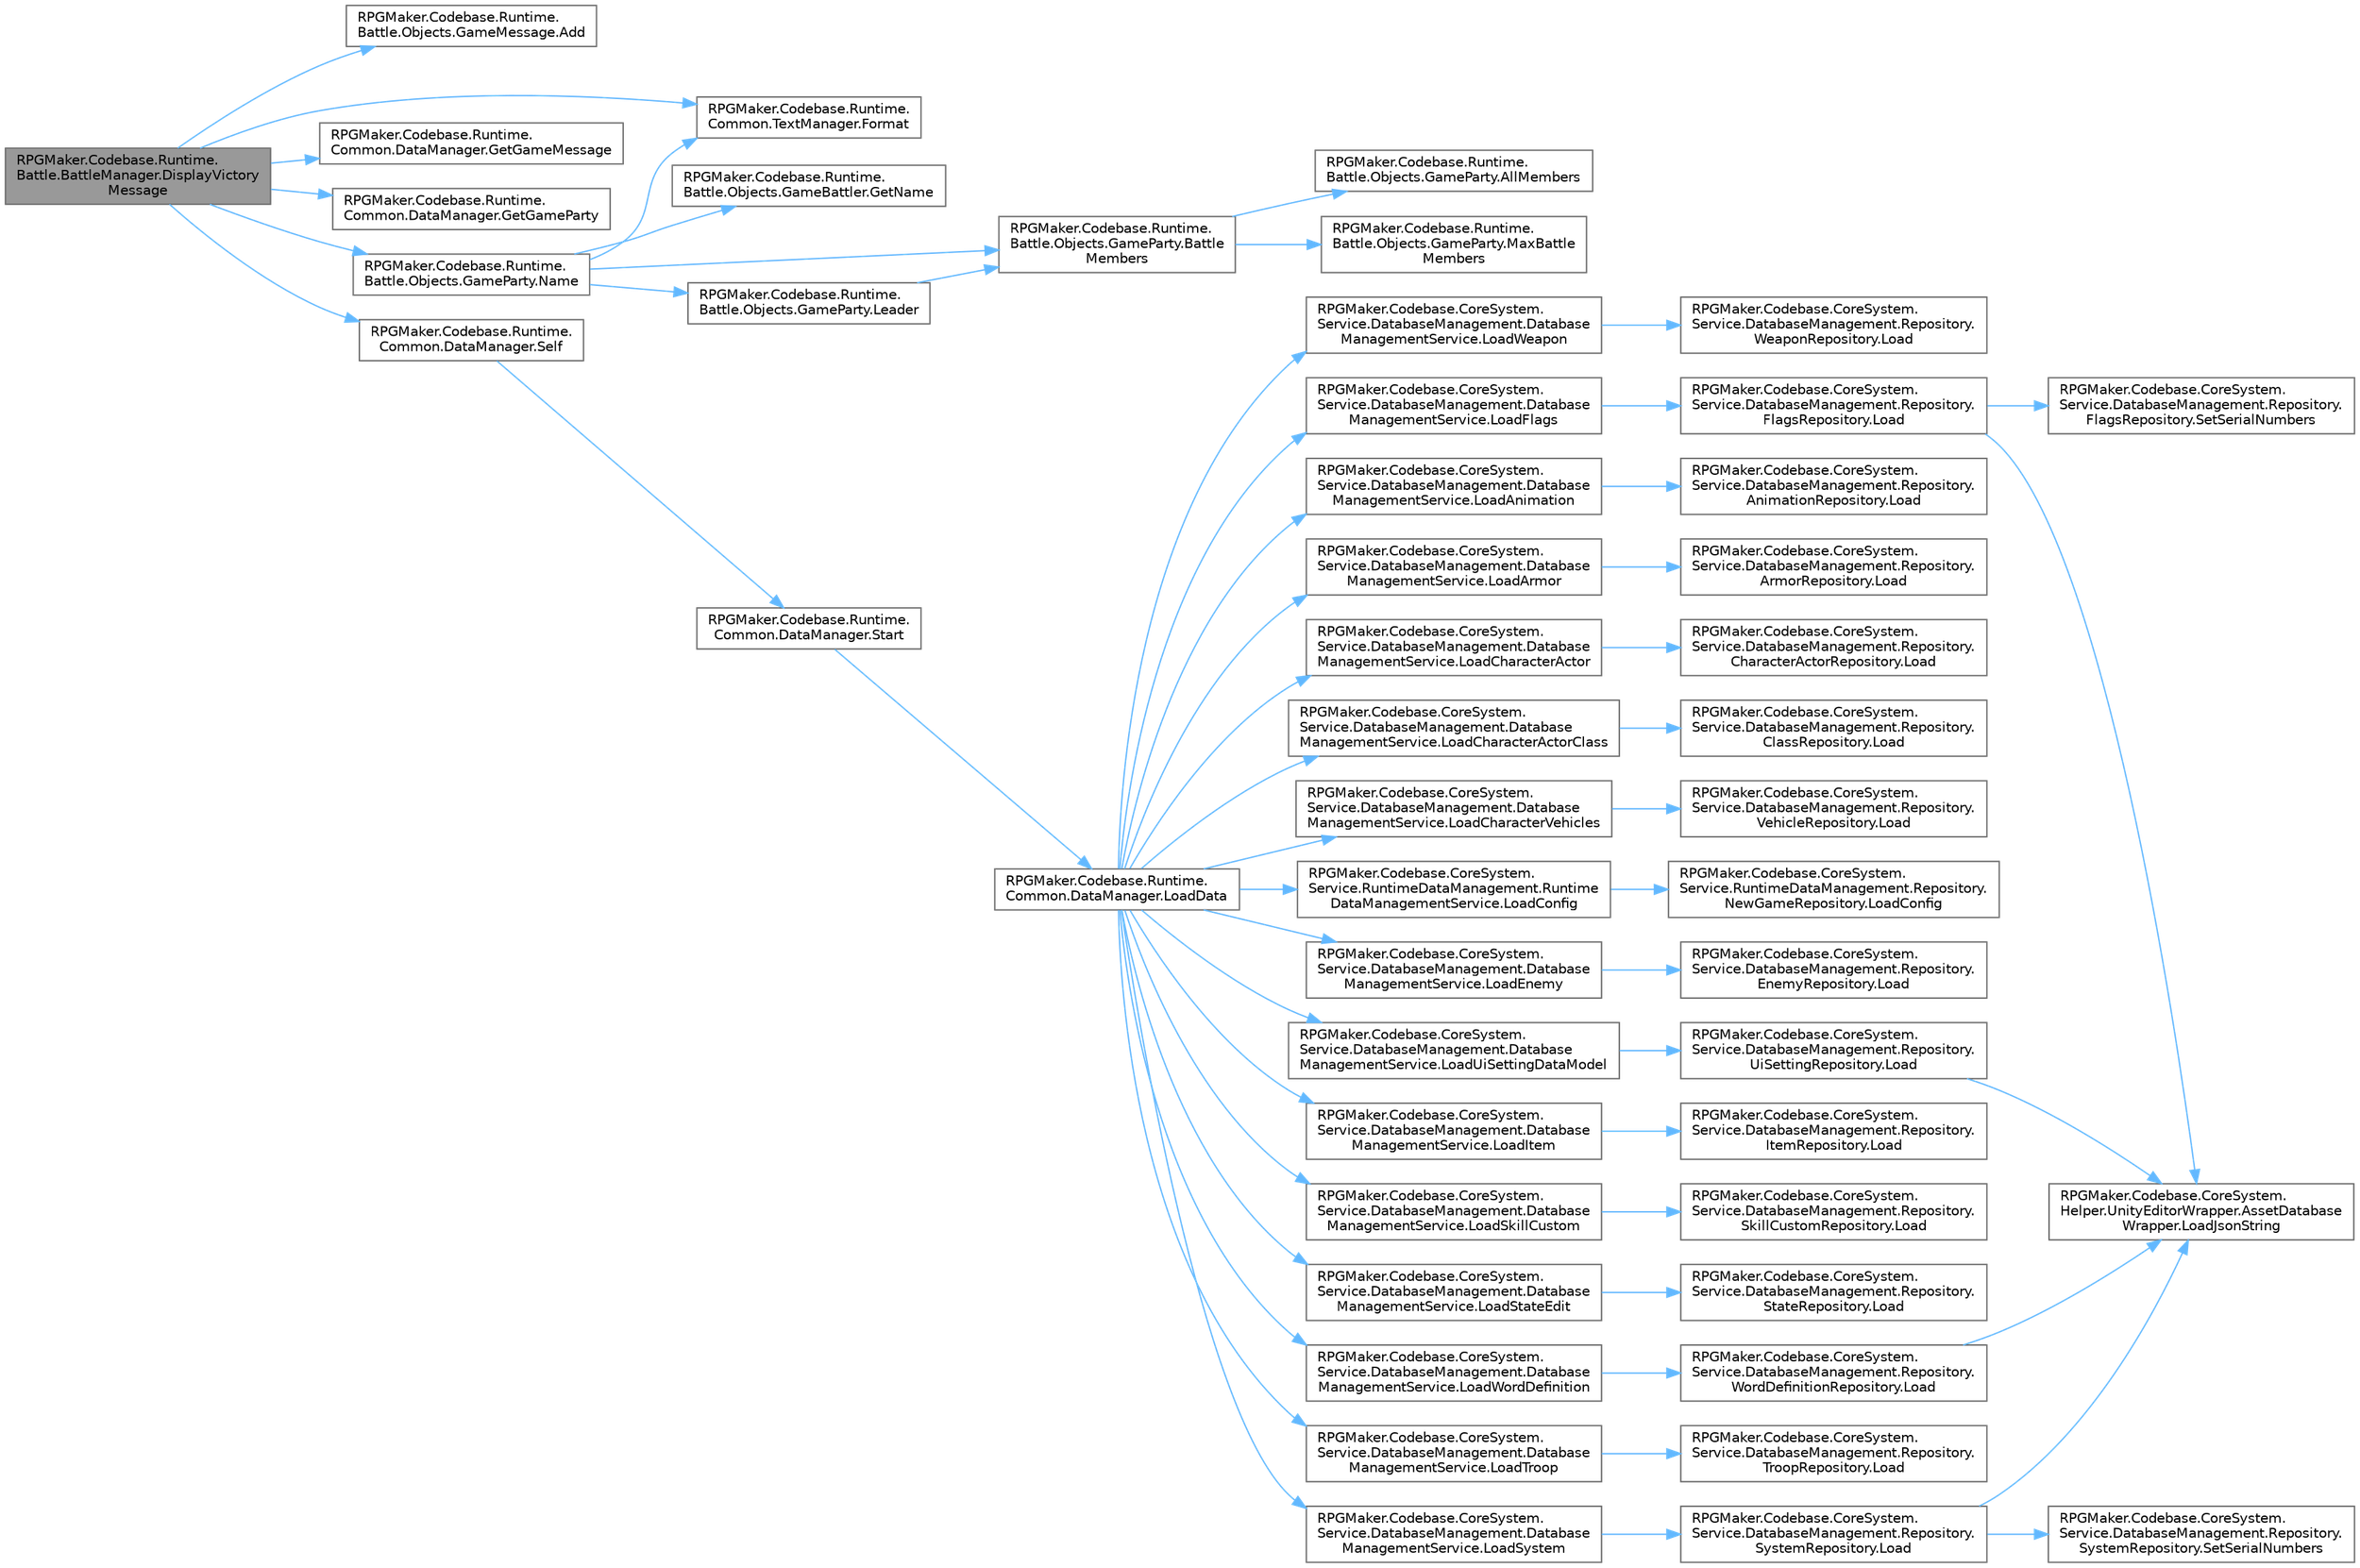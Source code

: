 digraph "RPGMaker.Codebase.Runtime.Battle.BattleManager.DisplayVictoryMessage"
{
 // LATEX_PDF_SIZE
  bgcolor="transparent";
  edge [fontname=Helvetica,fontsize=10,labelfontname=Helvetica,labelfontsize=10];
  node [fontname=Helvetica,fontsize=10,shape=box,height=0.2,width=0.4];
  rankdir="LR";
  Node1 [id="Node000001",label="RPGMaker.Codebase.Runtime.\lBattle.BattleManager.DisplayVictory\lMessage",height=0.2,width=0.4,color="gray40", fillcolor="grey60", style="filled", fontcolor="black",tooltip="😁 [勝利]メッセージを表示"];
  Node1 -> Node2 [id="edge1_Node000001_Node000002",color="steelblue1",style="solid",tooltip=" "];
  Node2 [id="Node000002",label="RPGMaker.Codebase.Runtime.\lBattle.Objects.GameMessage.Add",height=0.2,width=0.4,color="grey40", fillcolor="white", style="filled",URL="$d3/d64/class_r_p_g_maker_1_1_codebase_1_1_runtime_1_1_battle_1_1_objects_1_1_game_message.html#a02e3cde6c037c122a41f2866a34c6ff5",tooltip="😁 テキストを追加する"];
  Node1 -> Node3 [id="edge2_Node000001_Node000003",color="steelblue1",style="solid",tooltip=" "];
  Node3 [id="Node000003",label="RPGMaker.Codebase.Runtime.\lCommon.TextManager.Format",height=0.2,width=0.4,color="grey40", fillcolor="white", style="filled",URL="$d7/da4/class_r_p_g_maker_1_1_codebase_1_1_runtime_1_1_common_1_1_text_manager.html#afffb32ddc0134a0ce2dcfa5692db6596",tooltip=" "];
  Node1 -> Node4 [id="edge3_Node000001_Node000004",color="steelblue1",style="solid",tooltip=" "];
  Node4 [id="Node000004",label="RPGMaker.Codebase.Runtime.\lCommon.DataManager.GetGameMessage",height=0.2,width=0.4,color="grey40", fillcolor="white", style="filled",URL="$d5/d08/class_r_p_g_maker_1_1_codebase_1_1_runtime_1_1_common_1_1_data_manager.html#aab781afbe305c90afda8e488e68df8f2",tooltip=" "];
  Node1 -> Node5 [id="edge4_Node000001_Node000005",color="steelblue1",style="solid",tooltip=" "];
  Node5 [id="Node000005",label="RPGMaker.Codebase.Runtime.\lCommon.DataManager.GetGameParty",height=0.2,width=0.4,color="grey40", fillcolor="white", style="filled",URL="$d5/d08/class_r_p_g_maker_1_1_codebase_1_1_runtime_1_1_common_1_1_data_manager.html#a51ad2669c15aba611fa704eb84001f8c",tooltip=" "];
  Node1 -> Node6 [id="edge5_Node000001_Node000006",color="steelblue1",style="solid",tooltip=" "];
  Node6 [id="Node000006",label="RPGMaker.Codebase.Runtime.\lBattle.Objects.GameParty.Name",height=0.2,width=0.4,color="grey40", fillcolor="white", style="filled",URL="$d7/db3/class_r_p_g_maker_1_1_codebase_1_1_runtime_1_1_battle_1_1_objects_1_1_game_party.html#acb1f26518e8d482175768364997f45e3",tooltip="😁 パーティの名前を返す。 ひとりの時は「アクター名」、複数いる時は「アクター名たち」(規定値)"];
  Node6 -> Node7 [id="edge6_Node000006_Node000007",color="steelblue1",style="solid",tooltip=" "];
  Node7 [id="Node000007",label="RPGMaker.Codebase.Runtime.\lBattle.Objects.GameParty.Battle\lMembers",height=0.2,width=0.4,color="grey40", fillcolor="white", style="filled",URL="$d7/db3/class_r_p_g_maker_1_1_codebase_1_1_runtime_1_1_battle_1_1_objects_1_1_game_party.html#ac5ac2ccd4638ad18d4033b71c57ba156",tooltip="😁 戦闘に参加する全アクターを配列で返す"];
  Node7 -> Node8 [id="edge7_Node000007_Node000008",color="steelblue1",style="solid",tooltip=" "];
  Node8 [id="Node000008",label="RPGMaker.Codebase.Runtime.\lBattle.Objects.GameParty.AllMembers",height=0.2,width=0.4,color="grey40", fillcolor="white", style="filled",URL="$d7/db3/class_r_p_g_maker_1_1_codebase_1_1_runtime_1_1_battle_1_1_objects_1_1_game_party.html#a5ddba874c7edcee24070edc19331f21b",tooltip="😁 パーティの全アクターを配列で返す"];
  Node7 -> Node9 [id="edge8_Node000007_Node000009",color="steelblue1",style="solid",tooltip=" "];
  Node9 [id="Node000009",label="RPGMaker.Codebase.Runtime.\lBattle.Objects.GameParty.MaxBattle\lMembers",height=0.2,width=0.4,color="grey40", fillcolor="white", style="filled",URL="$d7/db3/class_r_p_g_maker_1_1_codebase_1_1_runtime_1_1_battle_1_1_objects_1_1_game_party.html#ad6fe33d8881f2757ddfab1ca1d2a595b",tooltip="😁 戦闘参加メンバーの最大数(規定値:4)を返す"];
  Node6 -> Node3 [id="edge9_Node000006_Node000003",color="steelblue1",style="solid",tooltip=" "];
  Node6 -> Node10 [id="edge10_Node000006_Node000010",color="steelblue1",style="solid",tooltip=" "];
  Node10 [id="Node000010",label="RPGMaker.Codebase.Runtime.\lBattle.Objects.GameBattler.GetName",height=0.2,width=0.4,color="grey40", fillcolor="white", style="filled",URL="$d6/de6/class_r_p_g_maker_1_1_codebase_1_1_runtime_1_1_battle_1_1_objects_1_1_game_battler.html#a264c5ab8a5e5c7473e63b2d5d9709ab2",tooltip="😁 [ＲＭユナイトで追加されたメソッド]"];
  Node6 -> Node11 [id="edge11_Node000006_Node000011",color="steelblue1",style="solid",tooltip=" "];
  Node11 [id="Node000011",label="RPGMaker.Codebase.Runtime.\lBattle.Objects.GameParty.Leader",height=0.2,width=0.4,color="grey40", fillcolor="white", style="filled",URL="$d7/db3/class_r_p_g_maker_1_1_codebase_1_1_runtime_1_1_battle_1_1_objects_1_1_game_party.html#a9a3a94f7b913b086e2300a18c482ce25",tooltip="😁 リーダーであるアクターを返す"];
  Node11 -> Node7 [id="edge12_Node000011_Node000007",color="steelblue1",style="solid",tooltip=" "];
  Node1 -> Node12 [id="edge13_Node000001_Node000012",color="steelblue1",style="solid",tooltip=" "];
  Node12 [id="Node000012",label="RPGMaker.Codebase.Runtime.\lCommon.DataManager.Self",height=0.2,width=0.4,color="grey40", fillcolor="white", style="filled",URL="$d5/d08/class_r_p_g_maker_1_1_codebase_1_1_runtime_1_1_common_1_1_data_manager.html#a8f0a40fd71fe0a873d1905e106299934",tooltip=" "];
  Node12 -> Node13 [id="edge14_Node000012_Node000013",color="steelblue1",style="solid",tooltip=" "];
  Node13 [id="Node000013",label="RPGMaker.Codebase.Runtime.\lCommon.DataManager.Start",height=0.2,width=0.4,color="grey40", fillcolor="white", style="filled",URL="$d5/d08/class_r_p_g_maker_1_1_codebase_1_1_runtime_1_1_common_1_1_data_manager.html#ace8f5b29b336a071e6383ecdbe0f85c5",tooltip=" "];
  Node13 -> Node14 [id="edge15_Node000013_Node000014",color="steelblue1",style="solid",tooltip=" "];
  Node14 [id="Node000014",label="RPGMaker.Codebase.Runtime.\lCommon.DataManager.LoadData",height=0.2,width=0.4,color="grey40", fillcolor="white", style="filled",URL="$d5/d08/class_r_p_g_maker_1_1_codebase_1_1_runtime_1_1_common_1_1_data_manager.html#a42e1175b0a1dc3a225503e007043dc86",tooltip=" "];
  Node14 -> Node15 [id="edge16_Node000014_Node000015",color="steelblue1",style="solid",tooltip=" "];
  Node15 [id="Node000015",label="RPGMaker.Codebase.CoreSystem.\lService.DatabaseManagement.Database\lManagementService.LoadAnimation",height=0.2,width=0.4,color="grey40", fillcolor="white", style="filled",URL="$db/db0/class_r_p_g_maker_1_1_codebase_1_1_core_system_1_1_service_1_1_database_management_1_1_database_management_service.html#a24090092bb5f0e3f1a7f6d136a10cd22",tooltip="😁 アニメーション読込"];
  Node15 -> Node16 [id="edge17_Node000015_Node000016",color="steelblue1",style="solid",tooltip=" "];
  Node16 [id="Node000016",label="RPGMaker.Codebase.CoreSystem.\lService.DatabaseManagement.Repository.\lAnimationRepository.Load",height=0.2,width=0.4,color="grey40", fillcolor="white", style="filled",URL="$d5/deb/class_r_p_g_maker_1_1_codebase_1_1_core_system_1_1_service_1_1_database_management_1_1_repository_1_1_animation_repository.html#a57c3d4731e6bfd18e15070a940e881f4",tooltip="😁 読込"];
  Node14 -> Node17 [id="edge18_Node000014_Node000017",color="steelblue1",style="solid",tooltip=" "];
  Node17 [id="Node000017",label="RPGMaker.Codebase.CoreSystem.\lService.DatabaseManagement.Database\lManagementService.LoadArmor",height=0.2,width=0.4,color="grey40", fillcolor="white", style="filled",URL="$db/db0/class_r_p_g_maker_1_1_codebase_1_1_core_system_1_1_service_1_1_database_management_1_1_database_management_service.html#aa2e210bbbaf85d6ed1f74aa1170b786a",tooltip="😁 防具読込"];
  Node17 -> Node18 [id="edge19_Node000017_Node000018",color="steelblue1",style="solid",tooltip=" "];
  Node18 [id="Node000018",label="RPGMaker.Codebase.CoreSystem.\lService.DatabaseManagement.Repository.\lArmorRepository.Load",height=0.2,width=0.4,color="grey40", fillcolor="white", style="filled",URL="$d5/d5e/class_r_p_g_maker_1_1_codebase_1_1_core_system_1_1_service_1_1_database_management_1_1_repository_1_1_armor_repository.html#abae8269b1a2721fce734183fcc5f5205",tooltip="😁 読込"];
  Node14 -> Node19 [id="edge20_Node000014_Node000019",color="steelblue1",style="solid",tooltip=" "];
  Node19 [id="Node000019",label="RPGMaker.Codebase.CoreSystem.\lService.DatabaseManagement.Database\lManagementService.LoadCharacterActor",height=0.2,width=0.4,color="grey40", fillcolor="white", style="filled",URL="$db/db0/class_r_p_g_maker_1_1_codebase_1_1_core_system_1_1_service_1_1_database_management_1_1_database_management_service.html#afa56ff9a916ba5265719f6be7f2330e2",tooltip="😁 キャラクター・アクター読込"];
  Node19 -> Node20 [id="edge21_Node000019_Node000020",color="steelblue1",style="solid",tooltip=" "];
  Node20 [id="Node000020",label="RPGMaker.Codebase.CoreSystem.\lService.DatabaseManagement.Repository.\lCharacterActorRepository.Load",height=0.2,width=0.4,color="grey40", fillcolor="white", style="filled",URL="$dc/d27/class_r_p_g_maker_1_1_codebase_1_1_core_system_1_1_service_1_1_database_management_1_1_repositor67544213d6af3013901ca89c3e4d5d21.html#a922f2ea3a0cd4543a7df7c51ed065242",tooltip="😁 読込"];
  Node14 -> Node21 [id="edge22_Node000014_Node000021",color="steelblue1",style="solid",tooltip=" "];
  Node21 [id="Node000021",label="RPGMaker.Codebase.CoreSystem.\lService.DatabaseManagement.Database\lManagementService.LoadCharacterActorClass",height=0.2,width=0.4,color="grey40", fillcolor="white", style="filled",URL="$db/db0/class_r_p_g_maker_1_1_codebase_1_1_core_system_1_1_service_1_1_database_management_1_1_database_management_service.html#a83d7b02d93737cf99a9e1b670f8fe4ea",tooltip="😁 キャラクター・アクター・クラス読込"];
  Node21 -> Node22 [id="edge23_Node000021_Node000022",color="steelblue1",style="solid",tooltip=" "];
  Node22 [id="Node000022",label="RPGMaker.Codebase.CoreSystem.\lService.DatabaseManagement.Repository.\lClassRepository.Load",height=0.2,width=0.4,color="grey40", fillcolor="white", style="filled",URL="$d5/df3/class_r_p_g_maker_1_1_codebase_1_1_core_system_1_1_service_1_1_database_management_1_1_repository_1_1_class_repository.html#a68866c3982e5015e3aa1d0ff8b0e5767",tooltip="😁 読込"];
  Node14 -> Node23 [id="edge24_Node000014_Node000023",color="steelblue1",style="solid",tooltip=" "];
  Node23 [id="Node000023",label="RPGMaker.Codebase.CoreSystem.\lService.DatabaseManagement.Database\lManagementService.LoadCharacterVehicles",height=0.2,width=0.4,color="grey40", fillcolor="white", style="filled",URL="$db/db0/class_r_p_g_maker_1_1_codebase_1_1_core_system_1_1_service_1_1_database_management_1_1_database_management_service.html#a0b003a876f01ec9a754241a3df3836fc",tooltip="😁 キャラクターの乗り物読込"];
  Node23 -> Node24 [id="edge25_Node000023_Node000024",color="steelblue1",style="solid",tooltip=" "];
  Node24 [id="Node000024",label="RPGMaker.Codebase.CoreSystem.\lService.DatabaseManagement.Repository.\lVehicleRepository.Load",height=0.2,width=0.4,color="grey40", fillcolor="white", style="filled",URL="$dc/dcd/class_r_p_g_maker_1_1_codebase_1_1_core_system_1_1_service_1_1_database_management_1_1_repository_1_1_vehicle_repository.html#a15d84b4ebddf2ff353260ef2473589e6",tooltip="😁 読込"];
  Node14 -> Node25 [id="edge26_Node000014_Node000025",color="steelblue1",style="solid",tooltip=" "];
  Node25 [id="Node000025",label="RPGMaker.Codebase.CoreSystem.\lService.RuntimeDataManagement.Runtime\lDataManagementService.LoadConfig",height=0.2,width=0.4,color="grey40", fillcolor="white", style="filled",URL="$db/d7b/class_r_p_g_maker_1_1_codebase_1_1_core_system_1_1_service_1_1_runtime_data_management_1_1_runtime_data_management_service.html#a5d406eddf4f7129bc0a84639c9bffcbd",tooltip="😁 設定読込"];
  Node25 -> Node26 [id="edge27_Node000025_Node000026",color="steelblue1",style="solid",tooltip=" "];
  Node26 [id="Node000026",label="RPGMaker.Codebase.CoreSystem.\lService.RuntimeDataManagement.Repository.\lNewGameRepository.LoadConfig",height=0.2,width=0.4,color="grey40", fillcolor="white", style="filled",URL="$d5/d7b/class_r_p_g_maker_1_1_codebase_1_1_core_system_1_1_service_1_1_runtime_data_management_1_1_repository_1_1_new_game_repository.html#a49734fde3bf86a845b6d4757ac5a250c",tooltip="configの読み込み"];
  Node14 -> Node27 [id="edge28_Node000014_Node000027",color="steelblue1",style="solid",tooltip=" "];
  Node27 [id="Node000027",label="RPGMaker.Codebase.CoreSystem.\lService.DatabaseManagement.Database\lManagementService.LoadEnemy",height=0.2,width=0.4,color="grey40", fillcolor="white", style="filled",URL="$db/db0/class_r_p_g_maker_1_1_codebase_1_1_core_system_1_1_service_1_1_database_management_1_1_database_management_service.html#a56946e6c58a5ec0f4641533476d5982c",tooltip="😁 敵読込"];
  Node27 -> Node28 [id="edge29_Node000027_Node000028",color="steelblue1",style="solid",tooltip=" "];
  Node28 [id="Node000028",label="RPGMaker.Codebase.CoreSystem.\lService.DatabaseManagement.Repository.\lEnemyRepository.Load",height=0.2,width=0.4,color="grey40", fillcolor="white", style="filled",URL="$d4/d59/class_r_p_g_maker_1_1_codebase_1_1_core_system_1_1_service_1_1_database_management_1_1_repository_1_1_enemy_repository.html#a4c469baf54782a4c3411f345784e7f5c",tooltip="😁 読込"];
  Node14 -> Node29 [id="edge30_Node000014_Node000029",color="steelblue1",style="solid",tooltip=" "];
  Node29 [id="Node000029",label="RPGMaker.Codebase.CoreSystem.\lService.DatabaseManagement.Database\lManagementService.LoadFlags",height=0.2,width=0.4,color="grey40", fillcolor="white", style="filled",URL="$db/db0/class_r_p_g_maker_1_1_codebase_1_1_core_system_1_1_service_1_1_database_management_1_1_database_management_service.html#a5eb2954667a7f994c25194d12c5a2602",tooltip="😁 フラグ読込"];
  Node29 -> Node30 [id="edge31_Node000029_Node000030",color="steelblue1",style="solid",tooltip=" "];
  Node30 [id="Node000030",label="RPGMaker.Codebase.CoreSystem.\lService.DatabaseManagement.Repository.\lFlagsRepository.Load",height=0.2,width=0.4,color="grey40", fillcolor="white", style="filled",URL="$dd/db4/class_r_p_g_maker_1_1_codebase_1_1_core_system_1_1_service_1_1_database_management_1_1_repository_1_1_flags_repository.html#a0410340db193ba2dd6d34cbbc9de1925",tooltip="😁 読込"];
  Node30 -> Node31 [id="edge32_Node000030_Node000031",color="steelblue1",style="solid",tooltip=" "];
  Node31 [id="Node000031",label="RPGMaker.Codebase.CoreSystem.\lHelper.UnityEditorWrapper.AssetDatabase\lWrapper.LoadJsonString",height=0.2,width=0.4,color="grey40", fillcolor="white", style="filled",URL="$d9/d20/class_r_p_g_maker_1_1_codebase_1_1_core_system_1_1_helper_1_1_unity_editor_wrapper_1_1_asset_database_wrapper.html#ab1557b81ee60a7dc4f85349106fe4244",tooltip=" "];
  Node30 -> Node32 [id="edge33_Node000030_Node000032",color="steelblue1",style="solid",tooltip=" "];
  Node32 [id="Node000032",label="RPGMaker.Codebase.CoreSystem.\lService.DatabaseManagement.Repository.\lFlagsRepository.SetSerialNumbers",height=0.2,width=0.4,color="grey40", fillcolor="white", style="filled",URL="$dd/db4/class_r_p_g_maker_1_1_codebase_1_1_core_system_1_1_service_1_1_database_management_1_1_repository_1_1_flags_repository.html#a10a266f539262611885aa217176790b3",tooltip="連番設定"];
  Node14 -> Node33 [id="edge34_Node000014_Node000033",color="steelblue1",style="solid",tooltip=" "];
  Node33 [id="Node000033",label="RPGMaker.Codebase.CoreSystem.\lService.DatabaseManagement.Database\lManagementService.LoadItem",height=0.2,width=0.4,color="grey40", fillcolor="white", style="filled",URL="$db/db0/class_r_p_g_maker_1_1_codebase_1_1_core_system_1_1_service_1_1_database_management_1_1_database_management_service.html#a0447e9903c05f13e630c3523647e80a4",tooltip="😁 アイテム読込"];
  Node33 -> Node34 [id="edge35_Node000033_Node000034",color="steelblue1",style="solid",tooltip=" "];
  Node34 [id="Node000034",label="RPGMaker.Codebase.CoreSystem.\lService.DatabaseManagement.Repository.\lItemRepository.Load",height=0.2,width=0.4,color="grey40", fillcolor="white", style="filled",URL="$dd/d1d/class_r_p_g_maker_1_1_codebase_1_1_core_system_1_1_service_1_1_database_management_1_1_repository_1_1_item_repository.html#a46360e92f219e5394a8c6e09b8424ac4",tooltip="😁 読込"];
  Node14 -> Node35 [id="edge36_Node000014_Node000035",color="steelblue1",style="solid",tooltip=" "];
  Node35 [id="Node000035",label="RPGMaker.Codebase.CoreSystem.\lService.DatabaseManagement.Database\lManagementService.LoadSkillCustom",height=0.2,width=0.4,color="grey40", fillcolor="white", style="filled",URL="$db/db0/class_r_p_g_maker_1_1_codebase_1_1_core_system_1_1_service_1_1_database_management_1_1_database_management_service.html#a10afc5f75507a17db5197e23a2cdd4cc",tooltip="😁 スキル・カスタム読込"];
  Node35 -> Node36 [id="edge37_Node000035_Node000036",color="steelblue1",style="solid",tooltip=" "];
  Node36 [id="Node000036",label="RPGMaker.Codebase.CoreSystem.\lService.DatabaseManagement.Repository.\lSkillCustomRepository.Load",height=0.2,width=0.4,color="grey40", fillcolor="white", style="filled",URL="$df/d9d/class_r_p_g_maker_1_1_codebase_1_1_core_system_1_1_service_1_1_database_management_1_1_repository_1_1_skill_custom_repository.html#ae8576dea83a59030d096cb450316877a",tooltip="😁 読込"];
  Node14 -> Node37 [id="edge38_Node000014_Node000037",color="steelblue1",style="solid",tooltip=" "];
  Node37 [id="Node000037",label="RPGMaker.Codebase.CoreSystem.\lService.DatabaseManagement.Database\lManagementService.LoadStateEdit",height=0.2,width=0.4,color="grey40", fillcolor="white", style="filled",URL="$db/db0/class_r_p_g_maker_1_1_codebase_1_1_core_system_1_1_service_1_1_database_management_1_1_database_management_service.html#a2fa87c0d4f1431414d67e4943a14ae56",tooltip="😁 状態編集読込"];
  Node37 -> Node38 [id="edge39_Node000037_Node000038",color="steelblue1",style="solid",tooltip=" "];
  Node38 [id="Node000038",label="RPGMaker.Codebase.CoreSystem.\lService.DatabaseManagement.Repository.\lStateRepository.Load",height=0.2,width=0.4,color="grey40", fillcolor="white", style="filled",URL="$d0/d34/class_r_p_g_maker_1_1_codebase_1_1_core_system_1_1_service_1_1_database_management_1_1_repository_1_1_state_repository.html#ae700731c7143cb48f543dce028e3b808",tooltip="😁 読込"];
  Node14 -> Node39 [id="edge40_Node000014_Node000039",color="steelblue1",style="solid",tooltip=" "];
  Node39 [id="Node000039",label="RPGMaker.Codebase.CoreSystem.\lService.DatabaseManagement.Database\lManagementService.LoadSystem",height=0.2,width=0.4,color="grey40", fillcolor="white", style="filled",URL="$db/db0/class_r_p_g_maker_1_1_codebase_1_1_core_system_1_1_service_1_1_database_management_1_1_database_management_service.html#ab14ced87348b79b244d7a5d975e80d25",tooltip="😁 ロード・システム"];
  Node39 -> Node40 [id="edge41_Node000039_Node000040",color="steelblue1",style="solid",tooltip=" "];
  Node40 [id="Node000040",label="RPGMaker.Codebase.CoreSystem.\lService.DatabaseManagement.Repository.\lSystemRepository.Load",height=0.2,width=0.4,color="grey40", fillcolor="white", style="filled",URL="$d6/d55/class_r_p_g_maker_1_1_codebase_1_1_core_system_1_1_service_1_1_database_management_1_1_repository_1_1_system_repository.html#a6d927c51392219fbfa48ae9c798c39d6",tooltip="😁 読込"];
  Node40 -> Node31 [id="edge42_Node000040_Node000031",color="steelblue1",style="solid",tooltip=" "];
  Node40 -> Node41 [id="edge43_Node000040_Node000041",color="steelblue1",style="solid",tooltip=" "];
  Node41 [id="Node000041",label="RPGMaker.Codebase.CoreSystem.\lService.DatabaseManagement.Repository.\lSystemRepository.SetSerialNumbers",height=0.2,width=0.4,color="grey40", fillcolor="white", style="filled",URL="$d6/d55/class_r_p_g_maker_1_1_codebase_1_1_core_system_1_1_service_1_1_database_management_1_1_repository_1_1_system_repository.html#ab6443a80e6b601514993f1ae8a7ffc1a",tooltip="連番設定"];
  Node14 -> Node42 [id="edge44_Node000014_Node000042",color="steelblue1",style="solid",tooltip=" "];
  Node42 [id="Node000042",label="RPGMaker.Codebase.CoreSystem.\lService.DatabaseManagement.Database\lManagementService.LoadTroop",height=0.2,width=0.4,color="grey40", fillcolor="white", style="filled",URL="$db/db0/class_r_p_g_maker_1_1_codebase_1_1_core_system_1_1_service_1_1_database_management_1_1_database_management_service.html#a3f54f10563c3611839ddd3dfa5b65c13",tooltip="😁 部隊読込"];
  Node42 -> Node43 [id="edge45_Node000042_Node000043",color="steelblue1",style="solid",tooltip=" "];
  Node43 [id="Node000043",label="RPGMaker.Codebase.CoreSystem.\lService.DatabaseManagement.Repository.\lTroopRepository.Load",height=0.2,width=0.4,color="grey40", fillcolor="white", style="filled",URL="$d6/d3e/class_r_p_g_maker_1_1_codebase_1_1_core_system_1_1_service_1_1_database_management_1_1_repository_1_1_troop_repository.html#a1568465e84b17234f4bd5c53981bf94e",tooltip="😁 読込"];
  Node14 -> Node44 [id="edge46_Node000014_Node000044",color="steelblue1",style="solid",tooltip=" "];
  Node44 [id="Node000044",label="RPGMaker.Codebase.CoreSystem.\lService.DatabaseManagement.Database\lManagementService.LoadUiSettingDataModel",height=0.2,width=0.4,color="grey40", fillcolor="white", style="filled",URL="$db/db0/class_r_p_g_maker_1_1_codebase_1_1_core_system_1_1_service_1_1_database_management_1_1_database_management_service.html#ad73cc18191cf3d29c31d27f90e712965",tooltip="😁 ユーザー・インターフェース設定データ・モデル読込"];
  Node44 -> Node45 [id="edge47_Node000044_Node000045",color="steelblue1",style="solid",tooltip=" "];
  Node45 [id="Node000045",label="RPGMaker.Codebase.CoreSystem.\lService.DatabaseManagement.Repository.\lUiSettingRepository.Load",height=0.2,width=0.4,color="grey40", fillcolor="white", style="filled",URL="$de/d41/class_r_p_g_maker_1_1_codebase_1_1_core_system_1_1_service_1_1_database_management_1_1_repository_1_1_ui_setting_repository.html#ac1cdb3a6a832b108f7c8029b1e573402",tooltip="😁 読込"];
  Node45 -> Node31 [id="edge48_Node000045_Node000031",color="steelblue1",style="solid",tooltip=" "];
  Node14 -> Node46 [id="edge49_Node000014_Node000046",color="steelblue1",style="solid",tooltip=" "];
  Node46 [id="Node000046",label="RPGMaker.Codebase.CoreSystem.\lService.DatabaseManagement.Database\lManagementService.LoadWeapon",height=0.2,width=0.4,color="grey40", fillcolor="white", style="filled",URL="$db/db0/class_r_p_g_maker_1_1_codebase_1_1_core_system_1_1_service_1_1_database_management_1_1_database_management_service.html#a14b53a047484b6c81f8e570ff47134af",tooltip="😁 武器読込"];
  Node46 -> Node47 [id="edge50_Node000046_Node000047",color="steelblue1",style="solid",tooltip=" "];
  Node47 [id="Node000047",label="RPGMaker.Codebase.CoreSystem.\lService.DatabaseManagement.Repository.\lWeaponRepository.Load",height=0.2,width=0.4,color="grey40", fillcolor="white", style="filled",URL="$de/d23/class_r_p_g_maker_1_1_codebase_1_1_core_system_1_1_service_1_1_database_management_1_1_repository_1_1_weapon_repository.html#a234682fdd452ea066e287d631bf73fb1",tooltip="😁 読込"];
  Node14 -> Node48 [id="edge51_Node000014_Node000048",color="steelblue1",style="solid",tooltip=" "];
  Node48 [id="Node000048",label="RPGMaker.Codebase.CoreSystem.\lService.DatabaseManagement.Database\lManagementService.LoadWordDefinition",height=0.2,width=0.4,color="grey40", fillcolor="white", style="filled",URL="$db/db0/class_r_p_g_maker_1_1_codebase_1_1_core_system_1_1_service_1_1_database_management_1_1_database_management_service.html#a293b136d822c9c73495b354502306eb1",tooltip="😁 単語定義読込"];
  Node48 -> Node49 [id="edge52_Node000048_Node000049",color="steelblue1",style="solid",tooltip=" "];
  Node49 [id="Node000049",label="RPGMaker.Codebase.CoreSystem.\lService.DatabaseManagement.Repository.\lWordDefinitionRepository.Load",height=0.2,width=0.4,color="grey40", fillcolor="white", style="filled",URL="$d0/d25/class_r_p_g_maker_1_1_codebase_1_1_core_system_1_1_service_1_1_database_management_1_1_repositor810f9e3871d1afeaa788d9c5df5cdd13.html#a22cf8097c61cc9eed93d23acbe6c57d1",tooltip="😁 読込"];
  Node49 -> Node31 [id="edge53_Node000049_Node000031",color="steelblue1",style="solid",tooltip=" "];
}
